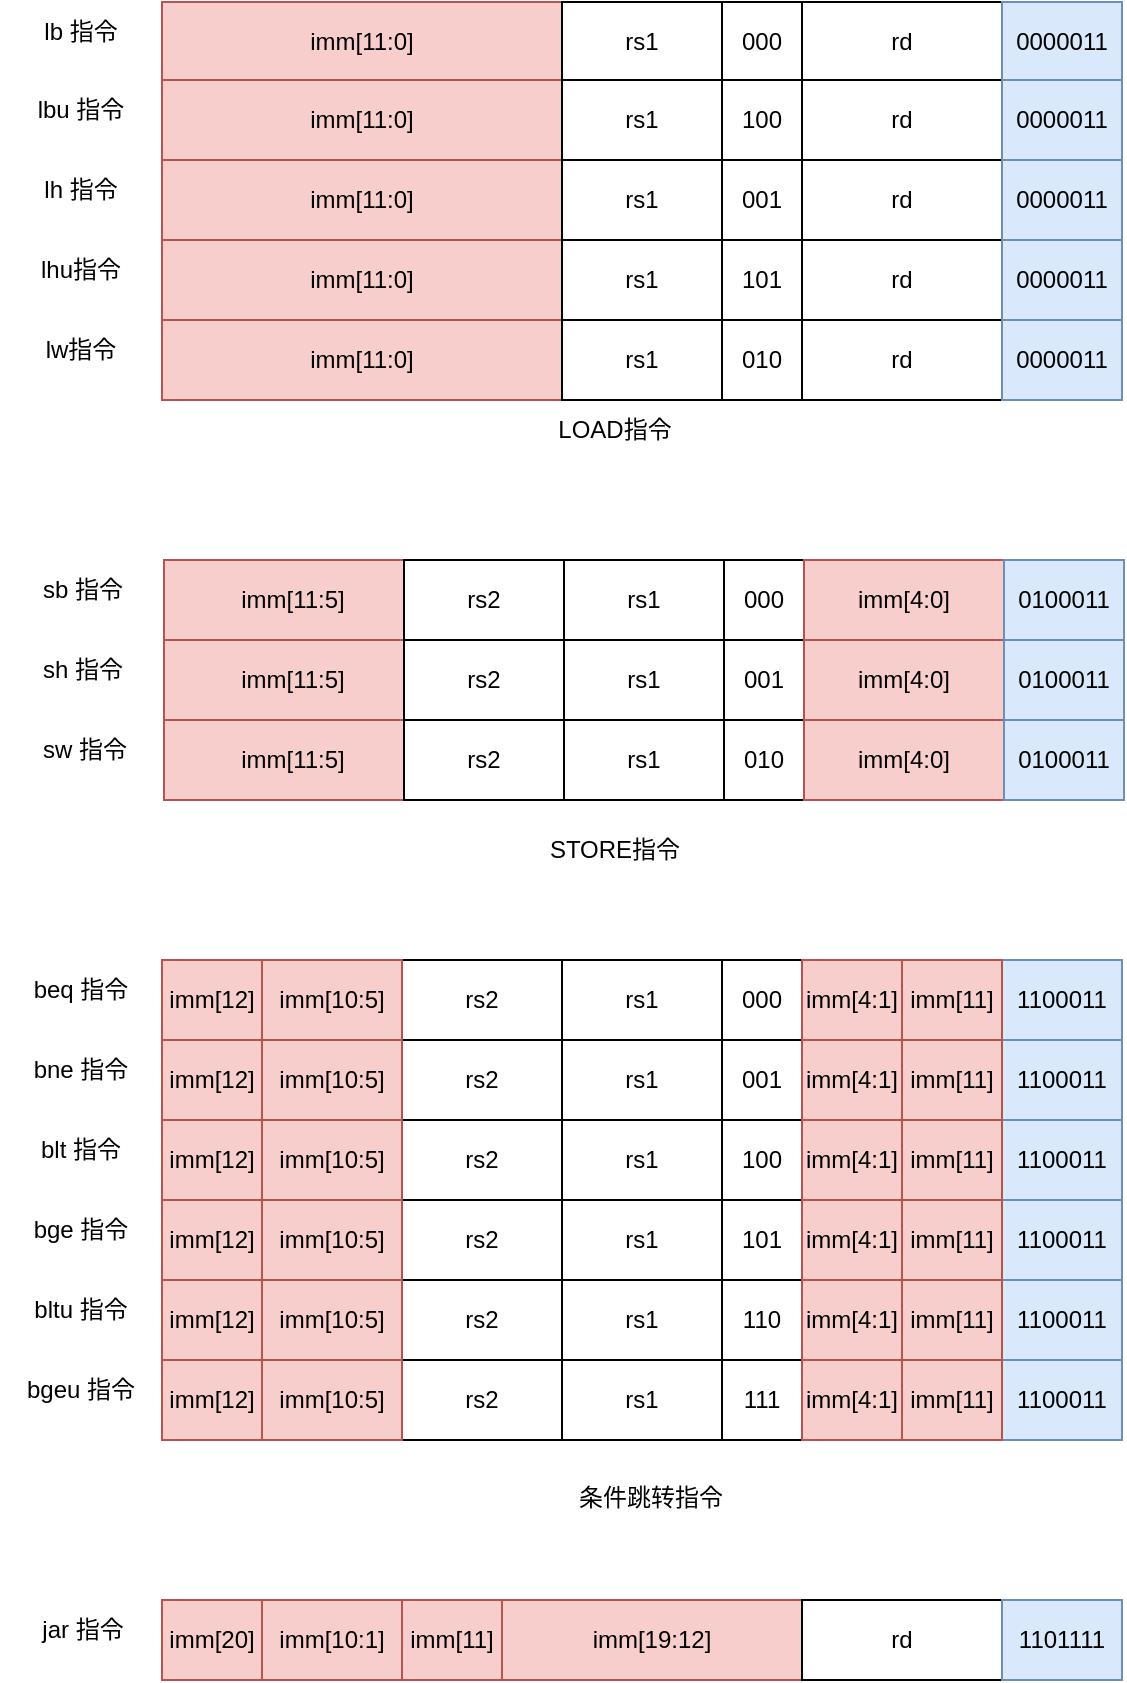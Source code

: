 <mxfile version="20.3.6" type="github">
  <diagram id="71Rz95wQpn5zVg0QbRse" name="第 1 页">
    <mxGraphModel dx="1422" dy="744" grid="1" gridSize="10" guides="1" tooltips="1" connect="1" arrows="1" fold="1" page="1" pageScale="1" pageWidth="827" pageHeight="1169" math="0" shadow="0">
      <root>
        <mxCell id="0" />
        <mxCell id="1" parent="0" />
        <mxCell id="HrFU1trKESRWzAMs8E7i-1" value="" style="group" vertex="1" connectable="0" parent="1">
          <mxGeometry x="160" y="41" width="480" height="40" as="geometry" />
        </mxCell>
        <mxCell id="HrFU1trKESRWzAMs8E7i-2" value="imm[11:0]" style="rounded=0;whiteSpace=wrap;html=1;fillColor=#f8cecc;strokeColor=#b85450;" vertex="1" parent="HrFU1trKESRWzAMs8E7i-1">
          <mxGeometry width="200" height="40" as="geometry" />
        </mxCell>
        <mxCell id="HrFU1trKESRWzAMs8E7i-3" value="rs1" style="rounded=0;whiteSpace=wrap;html=1;" vertex="1" parent="HrFU1trKESRWzAMs8E7i-1">
          <mxGeometry x="200" width="80" height="40" as="geometry" />
        </mxCell>
        <mxCell id="HrFU1trKESRWzAMs8E7i-4" value="000" style="rounded=0;whiteSpace=wrap;html=1;" vertex="1" parent="HrFU1trKESRWzAMs8E7i-1">
          <mxGeometry x="280" width="40" height="40" as="geometry" />
        </mxCell>
        <mxCell id="HrFU1trKESRWzAMs8E7i-5" value="rd" style="rounded=0;whiteSpace=wrap;html=1;" vertex="1" parent="HrFU1trKESRWzAMs8E7i-1">
          <mxGeometry x="320" width="100" height="40" as="geometry" />
        </mxCell>
        <mxCell id="HrFU1trKESRWzAMs8E7i-6" value="0000011" style="rounded=0;whiteSpace=wrap;html=1;fillColor=#dae8fc;strokeColor=#6c8ebf;" vertex="1" parent="HrFU1trKESRWzAMs8E7i-1">
          <mxGeometry x="420" width="60" height="40" as="geometry" />
        </mxCell>
        <mxCell id="HrFU1trKESRWzAMs8E7i-7" value="lb 指令" style="text;html=1;align=center;verticalAlign=middle;resizable=0;points=[];autosize=1;strokeColor=none;fillColor=none;" vertex="1" parent="1">
          <mxGeometry x="89" y="41" width="60" height="30" as="geometry" />
        </mxCell>
        <mxCell id="HrFU1trKESRWzAMs8E7i-8" value="" style="group" vertex="1" connectable="0" parent="1">
          <mxGeometry x="160" y="80" width="480" height="40" as="geometry" />
        </mxCell>
        <mxCell id="HrFU1trKESRWzAMs8E7i-9" value="imm[11:0]" style="rounded=0;whiteSpace=wrap;html=1;fillColor=#f8cecc;strokeColor=#b85450;" vertex="1" parent="HrFU1trKESRWzAMs8E7i-8">
          <mxGeometry width="200" height="40" as="geometry" />
        </mxCell>
        <mxCell id="HrFU1trKESRWzAMs8E7i-10" value="rs1" style="rounded=0;whiteSpace=wrap;html=1;" vertex="1" parent="HrFU1trKESRWzAMs8E7i-8">
          <mxGeometry x="200" width="80" height="40" as="geometry" />
        </mxCell>
        <mxCell id="HrFU1trKESRWzAMs8E7i-11" value="100" style="rounded=0;whiteSpace=wrap;html=1;" vertex="1" parent="HrFU1trKESRWzAMs8E7i-8">
          <mxGeometry x="280" width="40" height="40" as="geometry" />
        </mxCell>
        <mxCell id="HrFU1trKESRWzAMs8E7i-12" value="rd" style="rounded=0;whiteSpace=wrap;html=1;" vertex="1" parent="HrFU1trKESRWzAMs8E7i-8">
          <mxGeometry x="320" width="100" height="40" as="geometry" />
        </mxCell>
        <mxCell id="HrFU1trKESRWzAMs8E7i-13" value="0000011" style="rounded=0;whiteSpace=wrap;html=1;fillColor=#dae8fc;strokeColor=#6c8ebf;" vertex="1" parent="HrFU1trKESRWzAMs8E7i-8">
          <mxGeometry x="420" width="60" height="40" as="geometry" />
        </mxCell>
        <mxCell id="HrFU1trKESRWzAMs8E7i-14" value="lbu 指令" style="text;html=1;align=center;verticalAlign=middle;resizable=0;points=[];autosize=1;strokeColor=none;fillColor=none;" vertex="1" parent="1">
          <mxGeometry x="84" y="80" width="70" height="30" as="geometry" />
        </mxCell>
        <mxCell id="HrFU1trKESRWzAMs8E7i-15" value="" style="group" vertex="1" connectable="0" parent="1">
          <mxGeometry x="160" y="120" width="480" height="40" as="geometry" />
        </mxCell>
        <mxCell id="HrFU1trKESRWzAMs8E7i-16" value="imm[11:0]" style="rounded=0;whiteSpace=wrap;html=1;fillColor=#f8cecc;strokeColor=#b85450;" vertex="1" parent="HrFU1trKESRWzAMs8E7i-15">
          <mxGeometry width="200" height="40" as="geometry" />
        </mxCell>
        <mxCell id="HrFU1trKESRWzAMs8E7i-17" value="rs1" style="rounded=0;whiteSpace=wrap;html=1;" vertex="1" parent="HrFU1trKESRWzAMs8E7i-15">
          <mxGeometry x="200" width="80" height="40" as="geometry" />
        </mxCell>
        <mxCell id="HrFU1trKESRWzAMs8E7i-18" value="001" style="rounded=0;whiteSpace=wrap;html=1;" vertex="1" parent="HrFU1trKESRWzAMs8E7i-15">
          <mxGeometry x="280" width="40" height="40" as="geometry" />
        </mxCell>
        <mxCell id="HrFU1trKESRWzAMs8E7i-19" value="rd" style="rounded=0;whiteSpace=wrap;html=1;" vertex="1" parent="HrFU1trKESRWzAMs8E7i-15">
          <mxGeometry x="320" width="100" height="40" as="geometry" />
        </mxCell>
        <mxCell id="HrFU1trKESRWzAMs8E7i-20" value="0000011" style="rounded=0;whiteSpace=wrap;html=1;fillColor=#dae8fc;strokeColor=#6c8ebf;" vertex="1" parent="HrFU1trKESRWzAMs8E7i-15">
          <mxGeometry x="420" width="60" height="40" as="geometry" />
        </mxCell>
        <mxCell id="HrFU1trKESRWzAMs8E7i-21" value="lh 指令" style="text;html=1;align=center;verticalAlign=middle;resizable=0;points=[];autosize=1;strokeColor=none;fillColor=none;" vertex="1" parent="1">
          <mxGeometry x="89" y="120" width="60" height="30" as="geometry" />
        </mxCell>
        <mxCell id="HrFU1trKESRWzAMs8E7i-22" value="" style="group" vertex="1" connectable="0" parent="1">
          <mxGeometry x="160" y="160" width="480" height="40" as="geometry" />
        </mxCell>
        <mxCell id="HrFU1trKESRWzAMs8E7i-23" value="imm[11:0]" style="rounded=0;whiteSpace=wrap;html=1;fillColor=#f8cecc;strokeColor=#b85450;" vertex="1" parent="HrFU1trKESRWzAMs8E7i-22">
          <mxGeometry width="200" height="40" as="geometry" />
        </mxCell>
        <mxCell id="HrFU1trKESRWzAMs8E7i-24" value="rs1" style="rounded=0;whiteSpace=wrap;html=1;" vertex="1" parent="HrFU1trKESRWzAMs8E7i-22">
          <mxGeometry x="200" width="80" height="40" as="geometry" />
        </mxCell>
        <mxCell id="HrFU1trKESRWzAMs8E7i-25" value="101" style="rounded=0;whiteSpace=wrap;html=1;" vertex="1" parent="HrFU1trKESRWzAMs8E7i-22">
          <mxGeometry x="280" width="40" height="40" as="geometry" />
        </mxCell>
        <mxCell id="HrFU1trKESRWzAMs8E7i-26" value="rd" style="rounded=0;whiteSpace=wrap;html=1;" vertex="1" parent="HrFU1trKESRWzAMs8E7i-22">
          <mxGeometry x="320" width="100" height="40" as="geometry" />
        </mxCell>
        <mxCell id="HrFU1trKESRWzAMs8E7i-27" value="0000011" style="rounded=0;whiteSpace=wrap;html=1;fillColor=#dae8fc;strokeColor=#6c8ebf;" vertex="1" parent="HrFU1trKESRWzAMs8E7i-22">
          <mxGeometry x="420" width="60" height="40" as="geometry" />
        </mxCell>
        <mxCell id="HrFU1trKESRWzAMs8E7i-28" value="lhu指令" style="text;html=1;align=center;verticalAlign=middle;resizable=0;points=[];autosize=1;strokeColor=none;fillColor=none;" vertex="1" parent="1">
          <mxGeometry x="89" y="160" width="60" height="30" as="geometry" />
        </mxCell>
        <mxCell id="HrFU1trKESRWzAMs8E7i-29" value="" style="group" vertex="1" connectable="0" parent="1">
          <mxGeometry x="160" y="200" width="480" height="40" as="geometry" />
        </mxCell>
        <mxCell id="HrFU1trKESRWzAMs8E7i-30" value="imm[11:0]" style="rounded=0;whiteSpace=wrap;html=1;fillColor=#f8cecc;strokeColor=#b85450;" vertex="1" parent="HrFU1trKESRWzAMs8E7i-29">
          <mxGeometry width="200" height="40" as="geometry" />
        </mxCell>
        <mxCell id="HrFU1trKESRWzAMs8E7i-31" value="rs1" style="rounded=0;whiteSpace=wrap;html=1;" vertex="1" parent="HrFU1trKESRWzAMs8E7i-29">
          <mxGeometry x="200" width="80" height="40" as="geometry" />
        </mxCell>
        <mxCell id="HrFU1trKESRWzAMs8E7i-32" value="010" style="rounded=0;whiteSpace=wrap;html=1;" vertex="1" parent="HrFU1trKESRWzAMs8E7i-29">
          <mxGeometry x="280" width="40" height="40" as="geometry" />
        </mxCell>
        <mxCell id="HrFU1trKESRWzAMs8E7i-33" value="rd" style="rounded=0;whiteSpace=wrap;html=1;" vertex="1" parent="HrFU1trKESRWzAMs8E7i-29">
          <mxGeometry x="320" width="100" height="40" as="geometry" />
        </mxCell>
        <mxCell id="HrFU1trKESRWzAMs8E7i-34" value="0000011" style="rounded=0;whiteSpace=wrap;html=1;fillColor=#dae8fc;strokeColor=#6c8ebf;" vertex="1" parent="HrFU1trKESRWzAMs8E7i-29">
          <mxGeometry x="420" width="60" height="40" as="geometry" />
        </mxCell>
        <mxCell id="HrFU1trKESRWzAMs8E7i-35" value="lw指令" style="text;html=1;align=center;verticalAlign=middle;resizable=0;points=[];autosize=1;strokeColor=none;fillColor=none;" vertex="1" parent="1">
          <mxGeometry x="89" y="200" width="60" height="30" as="geometry" />
        </mxCell>
        <mxCell id="HrFU1trKESRWzAMs8E7i-67" value="LOAD指令" style="text;html=1;align=center;verticalAlign=middle;resizable=0;points=[];autosize=1;strokeColor=none;fillColor=none;" vertex="1" parent="1">
          <mxGeometry x="346" y="240" width="80" height="30" as="geometry" />
        </mxCell>
        <mxCell id="HrFU1trKESRWzAMs8E7i-74" value="sb 指令" style="text;html=1;align=center;verticalAlign=middle;resizable=0;points=[];autosize=1;strokeColor=none;fillColor=none;" vertex="1" parent="1">
          <mxGeometry x="90" y="320" width="60" height="30" as="geometry" />
        </mxCell>
        <mxCell id="HrFU1trKESRWzAMs8E7i-103" value="STORE指令" style="text;html=1;align=center;verticalAlign=middle;resizable=0;points=[];autosize=1;strokeColor=none;fillColor=none;" vertex="1" parent="1">
          <mxGeometry x="341" y="450" width="90" height="30" as="geometry" />
        </mxCell>
        <mxCell id="HrFU1trKESRWzAMs8E7i-105" value="" style="group" vertex="1" connectable="0" parent="1">
          <mxGeometry x="161" y="320" width="480" height="40" as="geometry" />
        </mxCell>
        <mxCell id="HrFU1trKESRWzAMs8E7i-69" value="imm[11:5]" style="rounded=0;whiteSpace=wrap;html=1;fillColor=#f8cecc;strokeColor=#b85450;" vertex="1" parent="HrFU1trKESRWzAMs8E7i-105">
          <mxGeometry width="129" height="40" as="geometry" />
        </mxCell>
        <mxCell id="HrFU1trKESRWzAMs8E7i-70" value="rs1" style="rounded=0;whiteSpace=wrap;html=1;" vertex="1" parent="HrFU1trKESRWzAMs8E7i-105">
          <mxGeometry x="200" width="80" height="40" as="geometry" />
        </mxCell>
        <mxCell id="HrFU1trKESRWzAMs8E7i-71" value="000" style="rounded=0;whiteSpace=wrap;html=1;" vertex="1" parent="HrFU1trKESRWzAMs8E7i-105">
          <mxGeometry x="280" width="40" height="40" as="geometry" />
        </mxCell>
        <mxCell id="HrFU1trKESRWzAMs8E7i-72" value="imm[4:0]" style="rounded=0;whiteSpace=wrap;html=1;fillColor=#f8cecc;strokeColor=#b85450;" vertex="1" parent="HrFU1trKESRWzAMs8E7i-105">
          <mxGeometry x="320" width="100" height="40" as="geometry" />
        </mxCell>
        <mxCell id="HrFU1trKESRWzAMs8E7i-73" value="0100011" style="rounded=0;whiteSpace=wrap;html=1;fillColor=#dae8fc;strokeColor=#6c8ebf;" vertex="1" parent="HrFU1trKESRWzAMs8E7i-105">
          <mxGeometry x="420" width="60" height="40" as="geometry" />
        </mxCell>
        <mxCell id="HrFU1trKESRWzAMs8E7i-104" value="rs2" style="rounded=0;whiteSpace=wrap;html=1;" vertex="1" parent="HrFU1trKESRWzAMs8E7i-105">
          <mxGeometry x="120" width="80" height="40" as="geometry" />
        </mxCell>
        <mxCell id="HrFU1trKESRWzAMs8E7i-106" value="" style="group" vertex="1" connectable="0" parent="1">
          <mxGeometry x="161" y="360" width="480" height="40" as="geometry" />
        </mxCell>
        <mxCell id="HrFU1trKESRWzAMs8E7i-107" value="imm[11:5]" style="rounded=0;whiteSpace=wrap;html=1;fillColor=#f8cecc;strokeColor=#b85450;" vertex="1" parent="HrFU1trKESRWzAMs8E7i-106">
          <mxGeometry width="129" height="40" as="geometry" />
        </mxCell>
        <mxCell id="HrFU1trKESRWzAMs8E7i-108" value="rs1" style="rounded=0;whiteSpace=wrap;html=1;" vertex="1" parent="HrFU1trKESRWzAMs8E7i-106">
          <mxGeometry x="200" width="80" height="40" as="geometry" />
        </mxCell>
        <mxCell id="HrFU1trKESRWzAMs8E7i-109" value="001" style="rounded=0;whiteSpace=wrap;html=1;" vertex="1" parent="HrFU1trKESRWzAMs8E7i-106">
          <mxGeometry x="280" width="40" height="40" as="geometry" />
        </mxCell>
        <mxCell id="HrFU1trKESRWzAMs8E7i-110" value="imm[4:0]" style="rounded=0;whiteSpace=wrap;html=1;fillColor=#f8cecc;strokeColor=#b85450;" vertex="1" parent="HrFU1trKESRWzAMs8E7i-106">
          <mxGeometry x="320" width="100" height="40" as="geometry" />
        </mxCell>
        <mxCell id="HrFU1trKESRWzAMs8E7i-111" value="0100011" style="rounded=0;whiteSpace=wrap;html=1;fillColor=#dae8fc;strokeColor=#6c8ebf;" vertex="1" parent="HrFU1trKESRWzAMs8E7i-106">
          <mxGeometry x="420" width="60" height="40" as="geometry" />
        </mxCell>
        <mxCell id="HrFU1trKESRWzAMs8E7i-112" value="rs2" style="rounded=0;whiteSpace=wrap;html=1;" vertex="1" parent="HrFU1trKESRWzAMs8E7i-106">
          <mxGeometry x="120" width="80" height="40" as="geometry" />
        </mxCell>
        <mxCell id="HrFU1trKESRWzAMs8E7i-113" value="sh 指令" style="text;html=1;align=center;verticalAlign=middle;resizable=0;points=[];autosize=1;strokeColor=none;fillColor=none;" vertex="1" parent="1">
          <mxGeometry x="90" y="360" width="60" height="30" as="geometry" />
        </mxCell>
        <mxCell id="HrFU1trKESRWzAMs8E7i-114" value="" style="group" vertex="1" connectable="0" parent="1">
          <mxGeometry x="161" y="400" width="480" height="40" as="geometry" />
        </mxCell>
        <mxCell id="HrFU1trKESRWzAMs8E7i-115" value="imm[11:5]" style="rounded=0;whiteSpace=wrap;html=1;fillColor=#f8cecc;strokeColor=#b85450;" vertex="1" parent="HrFU1trKESRWzAMs8E7i-114">
          <mxGeometry width="129" height="40" as="geometry" />
        </mxCell>
        <mxCell id="HrFU1trKESRWzAMs8E7i-116" value="rs1" style="rounded=0;whiteSpace=wrap;html=1;" vertex="1" parent="HrFU1trKESRWzAMs8E7i-114">
          <mxGeometry x="200" width="80" height="40" as="geometry" />
        </mxCell>
        <mxCell id="HrFU1trKESRWzAMs8E7i-117" value="010" style="rounded=0;whiteSpace=wrap;html=1;" vertex="1" parent="HrFU1trKESRWzAMs8E7i-114">
          <mxGeometry x="280" width="40" height="40" as="geometry" />
        </mxCell>
        <mxCell id="HrFU1trKESRWzAMs8E7i-118" value="imm[4:0]" style="rounded=0;whiteSpace=wrap;html=1;fillColor=#f8cecc;strokeColor=#b85450;" vertex="1" parent="HrFU1trKESRWzAMs8E7i-114">
          <mxGeometry x="320" width="100" height="40" as="geometry" />
        </mxCell>
        <mxCell id="HrFU1trKESRWzAMs8E7i-119" value="0100011" style="rounded=0;whiteSpace=wrap;html=1;fillColor=#dae8fc;strokeColor=#6c8ebf;" vertex="1" parent="HrFU1trKESRWzAMs8E7i-114">
          <mxGeometry x="420" width="60" height="40" as="geometry" />
        </mxCell>
        <mxCell id="HrFU1trKESRWzAMs8E7i-120" value="rs2" style="rounded=0;whiteSpace=wrap;html=1;" vertex="1" parent="HrFU1trKESRWzAMs8E7i-114">
          <mxGeometry x="120" width="80" height="40" as="geometry" />
        </mxCell>
        <mxCell id="HrFU1trKESRWzAMs8E7i-121" value="sw 指令" style="text;html=1;align=center;verticalAlign=middle;resizable=0;points=[];autosize=1;strokeColor=none;fillColor=none;" vertex="1" parent="1">
          <mxGeometry x="86" y="400" width="70" height="30" as="geometry" />
        </mxCell>
        <mxCell id="HrFU1trKESRWzAMs8E7i-122" value="beq 指令" style="text;html=1;align=center;verticalAlign=middle;resizable=0;points=[];autosize=1;strokeColor=none;fillColor=none;" vertex="1" parent="1">
          <mxGeometry x="84" y="520" width="70" height="30" as="geometry" />
        </mxCell>
        <mxCell id="HrFU1trKESRWzAMs8E7i-123" value="条件跳转指令" style="text;html=1;align=center;verticalAlign=middle;resizable=0;points=[];autosize=1;strokeColor=none;fillColor=none;" vertex="1" parent="1">
          <mxGeometry x="359" y="776" width="90" height="26" as="geometry" />
        </mxCell>
        <mxCell id="HrFU1trKESRWzAMs8E7i-149" value="" style="group" vertex="1" connectable="0" parent="1">
          <mxGeometry x="160" y="520" width="480" height="40" as="geometry" />
        </mxCell>
        <mxCell id="HrFU1trKESRWzAMs8E7i-125" value="imm[12]" style="rounded=0;whiteSpace=wrap;html=1;fillColor=#f8cecc;strokeColor=#b85450;" vertex="1" parent="HrFU1trKESRWzAMs8E7i-149">
          <mxGeometry width="50" height="40" as="geometry" />
        </mxCell>
        <mxCell id="HrFU1trKESRWzAMs8E7i-126" value="rs1" style="rounded=0;whiteSpace=wrap;html=1;" vertex="1" parent="HrFU1trKESRWzAMs8E7i-149">
          <mxGeometry x="200" width="80" height="40" as="geometry" />
        </mxCell>
        <mxCell id="HrFU1trKESRWzAMs8E7i-127" value="000" style="rounded=0;whiteSpace=wrap;html=1;" vertex="1" parent="HrFU1trKESRWzAMs8E7i-149">
          <mxGeometry x="280" width="40" height="40" as="geometry" />
        </mxCell>
        <mxCell id="HrFU1trKESRWzAMs8E7i-128" value="imm[4:1]" style="rounded=0;whiteSpace=wrap;html=1;fillColor=#f8cecc;strokeColor=#b85450;" vertex="1" parent="HrFU1trKESRWzAMs8E7i-149">
          <mxGeometry x="320" width="50" height="40" as="geometry" />
        </mxCell>
        <mxCell id="HrFU1trKESRWzAMs8E7i-129" value="1100011" style="rounded=0;whiteSpace=wrap;html=1;fillColor=#dae8fc;strokeColor=#6c8ebf;" vertex="1" parent="HrFU1trKESRWzAMs8E7i-149">
          <mxGeometry x="420" width="60" height="40" as="geometry" />
        </mxCell>
        <mxCell id="HrFU1trKESRWzAMs8E7i-130" value="rs2" style="rounded=0;whiteSpace=wrap;html=1;" vertex="1" parent="HrFU1trKESRWzAMs8E7i-149">
          <mxGeometry x="120" width="80" height="40" as="geometry" />
        </mxCell>
        <mxCell id="HrFU1trKESRWzAMs8E7i-147" value="imm[10:5]" style="rounded=0;whiteSpace=wrap;html=1;fillColor=#f8cecc;strokeColor=#b85450;" vertex="1" parent="HrFU1trKESRWzAMs8E7i-149">
          <mxGeometry x="50" width="70" height="40" as="geometry" />
        </mxCell>
        <mxCell id="HrFU1trKESRWzAMs8E7i-148" value="imm[11]" style="rounded=0;whiteSpace=wrap;html=1;fillColor=#f8cecc;strokeColor=#b85450;" vertex="1" parent="HrFU1trKESRWzAMs8E7i-149">
          <mxGeometry x="370" width="50" height="40" as="geometry" />
        </mxCell>
        <mxCell id="HrFU1trKESRWzAMs8E7i-150" value="bne 指令" style="text;html=1;align=center;verticalAlign=middle;resizable=0;points=[];autosize=1;strokeColor=none;fillColor=none;" vertex="1" parent="1">
          <mxGeometry x="84" y="560" width="70" height="30" as="geometry" />
        </mxCell>
        <mxCell id="HrFU1trKESRWzAMs8E7i-151" value="" style="group" vertex="1" connectable="0" parent="1">
          <mxGeometry x="160" y="560" width="480" height="40" as="geometry" />
        </mxCell>
        <mxCell id="HrFU1trKESRWzAMs8E7i-152" value="imm[12]" style="rounded=0;whiteSpace=wrap;html=1;fillColor=#f8cecc;strokeColor=#b85450;" vertex="1" parent="HrFU1trKESRWzAMs8E7i-151">
          <mxGeometry width="50" height="40" as="geometry" />
        </mxCell>
        <mxCell id="HrFU1trKESRWzAMs8E7i-153" value="rs1" style="rounded=0;whiteSpace=wrap;html=1;" vertex="1" parent="HrFU1trKESRWzAMs8E7i-151">
          <mxGeometry x="200" width="80" height="40" as="geometry" />
        </mxCell>
        <mxCell id="HrFU1trKESRWzAMs8E7i-154" value="001" style="rounded=0;whiteSpace=wrap;html=1;" vertex="1" parent="HrFU1trKESRWzAMs8E7i-151">
          <mxGeometry x="280" width="40" height="40" as="geometry" />
        </mxCell>
        <mxCell id="HrFU1trKESRWzAMs8E7i-155" value="imm[4:1]" style="rounded=0;whiteSpace=wrap;html=1;fillColor=#f8cecc;strokeColor=#b85450;" vertex="1" parent="HrFU1trKESRWzAMs8E7i-151">
          <mxGeometry x="320" width="50" height="40" as="geometry" />
        </mxCell>
        <mxCell id="HrFU1trKESRWzAMs8E7i-156" value="1100011" style="rounded=0;whiteSpace=wrap;html=1;fillColor=#dae8fc;strokeColor=#6c8ebf;" vertex="1" parent="HrFU1trKESRWzAMs8E7i-151">
          <mxGeometry x="420" width="60" height="40" as="geometry" />
        </mxCell>
        <mxCell id="HrFU1trKESRWzAMs8E7i-157" value="rs2" style="rounded=0;whiteSpace=wrap;html=1;" vertex="1" parent="HrFU1trKESRWzAMs8E7i-151">
          <mxGeometry x="120" width="80" height="40" as="geometry" />
        </mxCell>
        <mxCell id="HrFU1trKESRWzAMs8E7i-158" value="imm[10:5]" style="rounded=0;whiteSpace=wrap;html=1;fillColor=#f8cecc;strokeColor=#b85450;" vertex="1" parent="HrFU1trKESRWzAMs8E7i-151">
          <mxGeometry x="50" width="70" height="40" as="geometry" />
        </mxCell>
        <mxCell id="HrFU1trKESRWzAMs8E7i-159" value="imm[11]" style="rounded=0;whiteSpace=wrap;html=1;fillColor=#f8cecc;strokeColor=#b85450;" vertex="1" parent="HrFU1trKESRWzAMs8E7i-151">
          <mxGeometry x="370" width="50" height="40" as="geometry" />
        </mxCell>
        <mxCell id="HrFU1trKESRWzAMs8E7i-160" value="blt 指令" style="text;html=1;align=center;verticalAlign=middle;resizable=0;points=[];autosize=1;strokeColor=none;fillColor=none;" vertex="1" parent="1">
          <mxGeometry x="89" y="600" width="60" height="30" as="geometry" />
        </mxCell>
        <mxCell id="HrFU1trKESRWzAMs8E7i-161" value="" style="group" vertex="1" connectable="0" parent="1">
          <mxGeometry x="160" y="600" width="480" height="40" as="geometry" />
        </mxCell>
        <mxCell id="HrFU1trKESRWzAMs8E7i-162" value="imm[12]" style="rounded=0;whiteSpace=wrap;html=1;fillColor=#f8cecc;strokeColor=#b85450;" vertex="1" parent="HrFU1trKESRWzAMs8E7i-161">
          <mxGeometry width="50" height="40" as="geometry" />
        </mxCell>
        <mxCell id="HrFU1trKESRWzAMs8E7i-163" value="rs1" style="rounded=0;whiteSpace=wrap;html=1;" vertex="1" parent="HrFU1trKESRWzAMs8E7i-161">
          <mxGeometry x="200" width="80" height="40" as="geometry" />
        </mxCell>
        <mxCell id="HrFU1trKESRWzAMs8E7i-164" value="100" style="rounded=0;whiteSpace=wrap;html=1;" vertex="1" parent="HrFU1trKESRWzAMs8E7i-161">
          <mxGeometry x="280" width="40" height="40" as="geometry" />
        </mxCell>
        <mxCell id="HrFU1trKESRWzAMs8E7i-165" value="imm[4:1]" style="rounded=0;whiteSpace=wrap;html=1;fillColor=#f8cecc;strokeColor=#b85450;" vertex="1" parent="HrFU1trKESRWzAMs8E7i-161">
          <mxGeometry x="320" width="50" height="40" as="geometry" />
        </mxCell>
        <mxCell id="HrFU1trKESRWzAMs8E7i-166" value="1100011" style="rounded=0;whiteSpace=wrap;html=1;fillColor=#dae8fc;strokeColor=#6c8ebf;" vertex="1" parent="HrFU1trKESRWzAMs8E7i-161">
          <mxGeometry x="420" width="60" height="40" as="geometry" />
        </mxCell>
        <mxCell id="HrFU1trKESRWzAMs8E7i-167" value="rs2" style="rounded=0;whiteSpace=wrap;html=1;" vertex="1" parent="HrFU1trKESRWzAMs8E7i-161">
          <mxGeometry x="120" width="80" height="40" as="geometry" />
        </mxCell>
        <mxCell id="HrFU1trKESRWzAMs8E7i-168" value="imm[10:5]" style="rounded=0;whiteSpace=wrap;html=1;fillColor=#f8cecc;strokeColor=#b85450;" vertex="1" parent="HrFU1trKESRWzAMs8E7i-161">
          <mxGeometry x="50" width="70" height="40" as="geometry" />
        </mxCell>
        <mxCell id="HrFU1trKESRWzAMs8E7i-169" value="imm[11]" style="rounded=0;whiteSpace=wrap;html=1;fillColor=#f8cecc;strokeColor=#b85450;" vertex="1" parent="HrFU1trKESRWzAMs8E7i-161">
          <mxGeometry x="370" width="50" height="40" as="geometry" />
        </mxCell>
        <mxCell id="HrFU1trKESRWzAMs8E7i-170" value="bge 指令" style="text;html=1;align=center;verticalAlign=middle;resizable=0;points=[];autosize=1;strokeColor=none;fillColor=none;" vertex="1" parent="1">
          <mxGeometry x="84" y="640" width="70" height="30" as="geometry" />
        </mxCell>
        <mxCell id="HrFU1trKESRWzAMs8E7i-171" value="" style="group" vertex="1" connectable="0" parent="1">
          <mxGeometry x="160" y="640" width="480" height="40" as="geometry" />
        </mxCell>
        <mxCell id="HrFU1trKESRWzAMs8E7i-172" value="imm[12]" style="rounded=0;whiteSpace=wrap;html=1;fillColor=#f8cecc;strokeColor=#b85450;" vertex="1" parent="HrFU1trKESRWzAMs8E7i-171">
          <mxGeometry width="50" height="40" as="geometry" />
        </mxCell>
        <mxCell id="HrFU1trKESRWzAMs8E7i-173" value="rs1" style="rounded=0;whiteSpace=wrap;html=1;" vertex="1" parent="HrFU1trKESRWzAMs8E7i-171">
          <mxGeometry x="200" width="80" height="40" as="geometry" />
        </mxCell>
        <mxCell id="HrFU1trKESRWzAMs8E7i-174" value="101" style="rounded=0;whiteSpace=wrap;html=1;" vertex="1" parent="HrFU1trKESRWzAMs8E7i-171">
          <mxGeometry x="280" width="40" height="40" as="geometry" />
        </mxCell>
        <mxCell id="HrFU1trKESRWzAMs8E7i-175" value="imm[4:1]" style="rounded=0;whiteSpace=wrap;html=1;fillColor=#f8cecc;strokeColor=#b85450;" vertex="1" parent="HrFU1trKESRWzAMs8E7i-171">
          <mxGeometry x="320" width="50" height="40" as="geometry" />
        </mxCell>
        <mxCell id="HrFU1trKESRWzAMs8E7i-176" value="1100011" style="rounded=0;whiteSpace=wrap;html=1;fillColor=#dae8fc;strokeColor=#6c8ebf;" vertex="1" parent="HrFU1trKESRWzAMs8E7i-171">
          <mxGeometry x="420" width="60" height="40" as="geometry" />
        </mxCell>
        <mxCell id="HrFU1trKESRWzAMs8E7i-177" value="rs2" style="rounded=0;whiteSpace=wrap;html=1;" vertex="1" parent="HrFU1trKESRWzAMs8E7i-171">
          <mxGeometry x="120" width="80" height="40" as="geometry" />
        </mxCell>
        <mxCell id="HrFU1trKESRWzAMs8E7i-178" value="imm[10:5]" style="rounded=0;whiteSpace=wrap;html=1;fillColor=#f8cecc;strokeColor=#b85450;" vertex="1" parent="HrFU1trKESRWzAMs8E7i-171">
          <mxGeometry x="50" width="70" height="40" as="geometry" />
        </mxCell>
        <mxCell id="HrFU1trKESRWzAMs8E7i-179" value="imm[11]" style="rounded=0;whiteSpace=wrap;html=1;fillColor=#f8cecc;strokeColor=#b85450;" vertex="1" parent="HrFU1trKESRWzAMs8E7i-171">
          <mxGeometry x="370" width="50" height="40" as="geometry" />
        </mxCell>
        <mxCell id="HrFU1trKESRWzAMs8E7i-180" value="bltu 指令" style="text;html=1;align=center;verticalAlign=middle;resizable=0;points=[];autosize=1;strokeColor=none;fillColor=none;" vertex="1" parent="1">
          <mxGeometry x="84" y="680" width="70" height="30" as="geometry" />
        </mxCell>
        <mxCell id="HrFU1trKESRWzAMs8E7i-181" value="" style="group" vertex="1" connectable="0" parent="1">
          <mxGeometry x="160" y="680" width="480" height="40" as="geometry" />
        </mxCell>
        <mxCell id="HrFU1trKESRWzAMs8E7i-182" value="imm[12]" style="rounded=0;whiteSpace=wrap;html=1;fillColor=#f8cecc;strokeColor=#b85450;" vertex="1" parent="HrFU1trKESRWzAMs8E7i-181">
          <mxGeometry width="50" height="40" as="geometry" />
        </mxCell>
        <mxCell id="HrFU1trKESRWzAMs8E7i-183" value="rs1" style="rounded=0;whiteSpace=wrap;html=1;" vertex="1" parent="HrFU1trKESRWzAMs8E7i-181">
          <mxGeometry x="200" width="80" height="40" as="geometry" />
        </mxCell>
        <mxCell id="HrFU1trKESRWzAMs8E7i-184" value="110" style="rounded=0;whiteSpace=wrap;html=1;" vertex="1" parent="HrFU1trKESRWzAMs8E7i-181">
          <mxGeometry x="280" width="40" height="40" as="geometry" />
        </mxCell>
        <mxCell id="HrFU1trKESRWzAMs8E7i-185" value="imm[4:1]" style="rounded=0;whiteSpace=wrap;html=1;fillColor=#f8cecc;strokeColor=#b85450;" vertex="1" parent="HrFU1trKESRWzAMs8E7i-181">
          <mxGeometry x="320" width="50" height="40" as="geometry" />
        </mxCell>
        <mxCell id="HrFU1trKESRWzAMs8E7i-186" value="1100011" style="rounded=0;whiteSpace=wrap;html=1;fillColor=#dae8fc;strokeColor=#6c8ebf;" vertex="1" parent="HrFU1trKESRWzAMs8E7i-181">
          <mxGeometry x="420" width="60" height="40" as="geometry" />
        </mxCell>
        <mxCell id="HrFU1trKESRWzAMs8E7i-187" value="rs2" style="rounded=0;whiteSpace=wrap;html=1;" vertex="1" parent="HrFU1trKESRWzAMs8E7i-181">
          <mxGeometry x="120" width="80" height="40" as="geometry" />
        </mxCell>
        <mxCell id="HrFU1trKESRWzAMs8E7i-188" value="imm[10:5]" style="rounded=0;whiteSpace=wrap;html=1;fillColor=#f8cecc;strokeColor=#b85450;" vertex="1" parent="HrFU1trKESRWzAMs8E7i-181">
          <mxGeometry x="50" width="70" height="40" as="geometry" />
        </mxCell>
        <mxCell id="HrFU1trKESRWzAMs8E7i-189" value="imm[11]" style="rounded=0;whiteSpace=wrap;html=1;fillColor=#f8cecc;strokeColor=#b85450;" vertex="1" parent="HrFU1trKESRWzAMs8E7i-181">
          <mxGeometry x="370" width="50" height="40" as="geometry" />
        </mxCell>
        <mxCell id="HrFU1trKESRWzAMs8E7i-192" value="bgeu 指令" style="text;html=1;align=center;verticalAlign=middle;resizable=0;points=[];autosize=1;strokeColor=none;fillColor=none;" vertex="1" parent="1">
          <mxGeometry x="79" y="720" width="80" height="30" as="geometry" />
        </mxCell>
        <mxCell id="HrFU1trKESRWzAMs8E7i-193" value="" style="group" vertex="1" connectable="0" parent="1">
          <mxGeometry x="160" y="720" width="480" height="40" as="geometry" />
        </mxCell>
        <mxCell id="HrFU1trKESRWzAMs8E7i-194" value="imm[12]" style="rounded=0;whiteSpace=wrap;html=1;fillColor=#f8cecc;strokeColor=#b85450;" vertex="1" parent="HrFU1trKESRWzAMs8E7i-193">
          <mxGeometry width="50" height="40" as="geometry" />
        </mxCell>
        <mxCell id="HrFU1trKESRWzAMs8E7i-195" value="rs1" style="rounded=0;whiteSpace=wrap;html=1;" vertex="1" parent="HrFU1trKESRWzAMs8E7i-193">
          <mxGeometry x="200" width="80" height="40" as="geometry" />
        </mxCell>
        <mxCell id="HrFU1trKESRWzAMs8E7i-196" value="111" style="rounded=0;whiteSpace=wrap;html=1;" vertex="1" parent="HrFU1trKESRWzAMs8E7i-193">
          <mxGeometry x="280" width="40" height="40" as="geometry" />
        </mxCell>
        <mxCell id="HrFU1trKESRWzAMs8E7i-197" value="imm[4:1]" style="rounded=0;whiteSpace=wrap;html=1;fillColor=#f8cecc;strokeColor=#b85450;" vertex="1" parent="HrFU1trKESRWzAMs8E7i-193">
          <mxGeometry x="320" width="50" height="40" as="geometry" />
        </mxCell>
        <mxCell id="HrFU1trKESRWzAMs8E7i-198" value="1100011" style="rounded=0;whiteSpace=wrap;html=1;fillColor=#dae8fc;strokeColor=#6c8ebf;" vertex="1" parent="HrFU1trKESRWzAMs8E7i-193">
          <mxGeometry x="420" width="60" height="40" as="geometry" />
        </mxCell>
        <mxCell id="HrFU1trKESRWzAMs8E7i-199" value="rs2" style="rounded=0;whiteSpace=wrap;html=1;" vertex="1" parent="HrFU1trKESRWzAMs8E7i-193">
          <mxGeometry x="120" width="80" height="40" as="geometry" />
        </mxCell>
        <mxCell id="HrFU1trKESRWzAMs8E7i-200" value="imm[10:5]" style="rounded=0;whiteSpace=wrap;html=1;fillColor=#f8cecc;strokeColor=#b85450;" vertex="1" parent="HrFU1trKESRWzAMs8E7i-193">
          <mxGeometry x="50" width="70" height="40" as="geometry" />
        </mxCell>
        <mxCell id="HrFU1trKESRWzAMs8E7i-201" value="imm[11]" style="rounded=0;whiteSpace=wrap;html=1;fillColor=#f8cecc;strokeColor=#b85450;" vertex="1" parent="HrFU1trKESRWzAMs8E7i-193">
          <mxGeometry x="370" width="50" height="40" as="geometry" />
        </mxCell>
        <mxCell id="HrFU1trKESRWzAMs8E7i-202" value="jar 指令" style="text;html=1;align=center;verticalAlign=middle;resizable=0;points=[];autosize=1;strokeColor=none;fillColor=none;" vertex="1" parent="1">
          <mxGeometry x="90" y="840" width="60" height="30" as="geometry" />
        </mxCell>
        <mxCell id="HrFU1trKESRWzAMs8E7i-219" value="imm[20]" style="rounded=0;whiteSpace=wrap;html=1;fillColor=#f8cecc;strokeColor=#b85450;" vertex="1" parent="1">
          <mxGeometry x="160" y="840" width="50" height="40" as="geometry" />
        </mxCell>
        <mxCell id="HrFU1trKESRWzAMs8E7i-220" value="imm[19:12]" style="rounded=0;whiteSpace=wrap;html=1;fillColor=#f8cecc;strokeColor=#b85450;" vertex="1" parent="1">
          <mxGeometry x="330" y="840" width="150" height="40" as="geometry" />
        </mxCell>
        <mxCell id="HrFU1trKESRWzAMs8E7i-222" value="rd" style="rounded=0;whiteSpace=wrap;html=1;" vertex="1" parent="1">
          <mxGeometry x="480" y="840" width="100" height="40" as="geometry" />
        </mxCell>
        <mxCell id="HrFU1trKESRWzAMs8E7i-223" value="1101111" style="rounded=0;whiteSpace=wrap;html=1;fillColor=#dae8fc;strokeColor=#6c8ebf;" vertex="1" parent="1">
          <mxGeometry x="580" y="840" width="60" height="40" as="geometry" />
        </mxCell>
        <mxCell id="HrFU1trKESRWzAMs8E7i-224" value="imm[10:1]" style="rounded=0;whiteSpace=wrap;html=1;fillColor=#f8cecc;strokeColor=#b85450;" vertex="1" parent="1">
          <mxGeometry x="210" y="840" width="70" height="40" as="geometry" />
        </mxCell>
        <mxCell id="HrFU1trKESRWzAMs8E7i-225" value="imm[11]" style="rounded=0;whiteSpace=wrap;html=1;fillColor=#f8cecc;strokeColor=#b85450;" vertex="1" parent="1">
          <mxGeometry x="280" y="840" width="50" height="40" as="geometry" />
        </mxCell>
      </root>
    </mxGraphModel>
  </diagram>
</mxfile>
